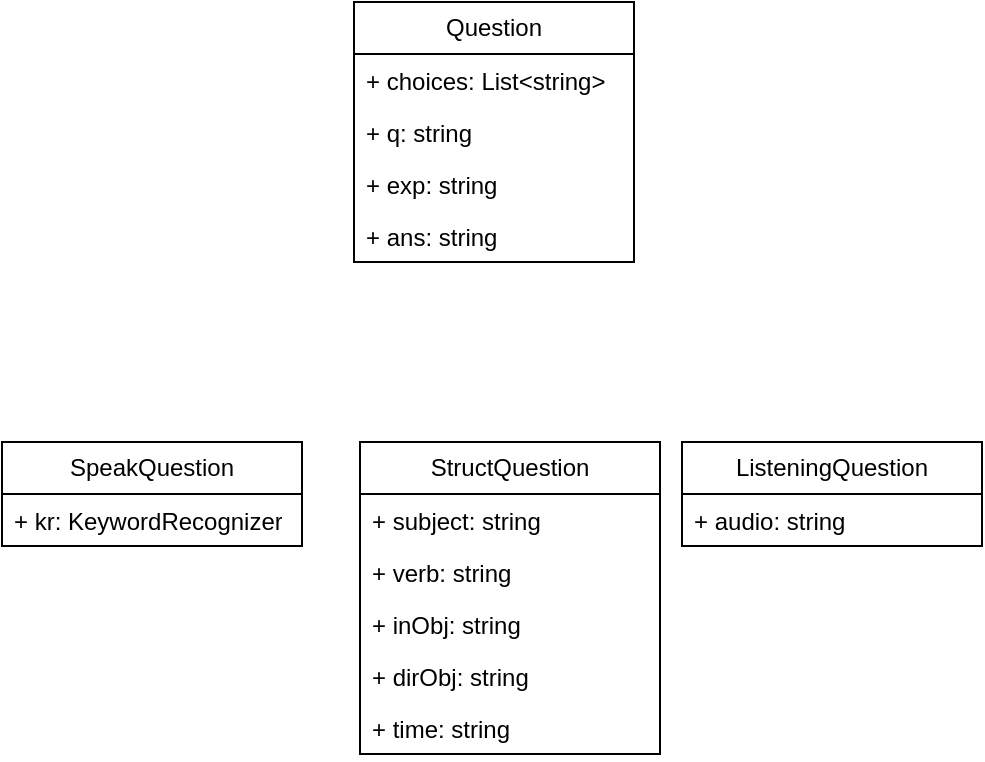 <mxfile version="21.1.7" type="github">
  <diagram id="C5RBs43oDa-KdzZeNtuy" name="Page-1">
    <mxGraphModel dx="1221" dy="676" grid="1" gridSize="10" guides="1" tooltips="1" connect="1" arrows="1" fold="1" page="1" pageScale="1" pageWidth="827" pageHeight="1169" math="0" shadow="0">
      <root>
        <mxCell id="WIyWlLk6GJQsqaUBKTNV-0" />
        <mxCell id="WIyWlLk6GJQsqaUBKTNV-1" parent="WIyWlLk6GJQsqaUBKTNV-0" />
        <mxCell id="jOgFCBt5m_QcUyOAuTih-1" value="Question" style="swimlane;fontStyle=0;childLayout=stackLayout;horizontal=1;startSize=26;fillColor=none;horizontalStack=0;resizeParent=1;resizeParentMax=0;resizeLast=0;collapsible=1;marginBottom=0;whiteSpace=wrap;html=1;" vertex="1" parent="WIyWlLk6GJQsqaUBKTNV-1">
          <mxGeometry x="276" y="220" width="140" height="130" as="geometry" />
        </mxCell>
        <mxCell id="jOgFCBt5m_QcUyOAuTih-2" value="+ choices: List&amp;lt;string&amp;gt;" style="text;strokeColor=none;fillColor=none;align=left;verticalAlign=top;spacingLeft=4;spacingRight=4;overflow=hidden;rotatable=0;points=[[0,0.5],[1,0.5]];portConstraint=eastwest;whiteSpace=wrap;html=1;" vertex="1" parent="jOgFCBt5m_QcUyOAuTih-1">
          <mxGeometry y="26" width="140" height="26" as="geometry" />
        </mxCell>
        <mxCell id="jOgFCBt5m_QcUyOAuTih-3" value="+ q: string" style="text;strokeColor=none;fillColor=none;align=left;verticalAlign=top;spacingLeft=4;spacingRight=4;overflow=hidden;rotatable=0;points=[[0,0.5],[1,0.5]];portConstraint=eastwest;whiteSpace=wrap;html=1;" vertex="1" parent="jOgFCBt5m_QcUyOAuTih-1">
          <mxGeometry y="52" width="140" height="26" as="geometry" />
        </mxCell>
        <mxCell id="jOgFCBt5m_QcUyOAuTih-4" value="+ exp: string" style="text;strokeColor=none;fillColor=none;align=left;verticalAlign=top;spacingLeft=4;spacingRight=4;overflow=hidden;rotatable=0;points=[[0,0.5],[1,0.5]];portConstraint=eastwest;whiteSpace=wrap;html=1;" vertex="1" parent="jOgFCBt5m_QcUyOAuTih-1">
          <mxGeometry y="78" width="140" height="26" as="geometry" />
        </mxCell>
        <mxCell id="jOgFCBt5m_QcUyOAuTih-5" value="+ ans: string" style="text;strokeColor=none;fillColor=none;align=left;verticalAlign=top;spacingLeft=4;spacingRight=4;overflow=hidden;rotatable=0;points=[[0,0.5],[1,0.5]];portConstraint=eastwest;whiteSpace=wrap;html=1;" vertex="1" parent="jOgFCBt5m_QcUyOAuTih-1">
          <mxGeometry y="104" width="140" height="26" as="geometry" />
        </mxCell>
        <mxCell id="jOgFCBt5m_QcUyOAuTih-6" value="SpeakQuestion" style="swimlane;fontStyle=0;childLayout=stackLayout;horizontal=1;startSize=26;fillColor=none;horizontalStack=0;resizeParent=1;resizeParentMax=0;resizeLast=0;collapsible=1;marginBottom=0;whiteSpace=wrap;html=1;" vertex="1" parent="WIyWlLk6GJQsqaUBKTNV-1">
          <mxGeometry x="100" y="440" width="150" height="52" as="geometry" />
        </mxCell>
        <mxCell id="jOgFCBt5m_QcUyOAuTih-7" value="+ kr: KeywordRecognizer" style="text;strokeColor=none;fillColor=none;align=left;verticalAlign=top;spacingLeft=4;spacingRight=4;overflow=hidden;rotatable=0;points=[[0,0.5],[1,0.5]];portConstraint=eastwest;whiteSpace=wrap;html=1;" vertex="1" parent="jOgFCBt5m_QcUyOAuTih-6">
          <mxGeometry y="26" width="150" height="26" as="geometry" />
        </mxCell>
        <mxCell id="jOgFCBt5m_QcUyOAuTih-10" value="StructQuestion" style="swimlane;fontStyle=0;childLayout=stackLayout;horizontal=1;startSize=26;fillColor=none;horizontalStack=0;resizeParent=1;resizeParentMax=0;resizeLast=0;collapsible=1;marginBottom=0;whiteSpace=wrap;html=1;" vertex="1" parent="WIyWlLk6GJQsqaUBKTNV-1">
          <mxGeometry x="279" y="440" width="150" height="156" as="geometry" />
        </mxCell>
        <mxCell id="jOgFCBt5m_QcUyOAuTih-11" value="+ subject: string" style="text;strokeColor=none;fillColor=none;align=left;verticalAlign=top;spacingLeft=4;spacingRight=4;overflow=hidden;rotatable=0;points=[[0,0.5],[1,0.5]];portConstraint=eastwest;whiteSpace=wrap;html=1;" vertex="1" parent="jOgFCBt5m_QcUyOAuTih-10">
          <mxGeometry y="26" width="150" height="26" as="geometry" />
        </mxCell>
        <mxCell id="jOgFCBt5m_QcUyOAuTih-14" value="+ verb: string" style="text;strokeColor=none;fillColor=none;align=left;verticalAlign=top;spacingLeft=4;spacingRight=4;overflow=hidden;rotatable=0;points=[[0,0.5],[1,0.5]];portConstraint=eastwest;whiteSpace=wrap;html=1;" vertex="1" parent="jOgFCBt5m_QcUyOAuTih-10">
          <mxGeometry y="52" width="150" height="26" as="geometry" />
        </mxCell>
        <mxCell id="jOgFCBt5m_QcUyOAuTih-15" value="+ inObj: string" style="text;strokeColor=none;fillColor=none;align=left;verticalAlign=top;spacingLeft=4;spacingRight=4;overflow=hidden;rotatable=0;points=[[0,0.5],[1,0.5]];portConstraint=eastwest;whiteSpace=wrap;html=1;" vertex="1" parent="jOgFCBt5m_QcUyOAuTih-10">
          <mxGeometry y="78" width="150" height="26" as="geometry" />
        </mxCell>
        <mxCell id="jOgFCBt5m_QcUyOAuTih-16" value="+ dirObj: string" style="text;strokeColor=none;fillColor=none;align=left;verticalAlign=top;spacingLeft=4;spacingRight=4;overflow=hidden;rotatable=0;points=[[0,0.5],[1,0.5]];portConstraint=eastwest;whiteSpace=wrap;html=1;" vertex="1" parent="jOgFCBt5m_QcUyOAuTih-10">
          <mxGeometry y="104" width="150" height="26" as="geometry" />
        </mxCell>
        <mxCell id="jOgFCBt5m_QcUyOAuTih-13" value="+ time: string" style="text;strokeColor=none;fillColor=none;align=left;verticalAlign=top;spacingLeft=4;spacingRight=4;overflow=hidden;rotatable=0;points=[[0,0.5],[1,0.5]];portConstraint=eastwest;whiteSpace=wrap;html=1;" vertex="1" parent="jOgFCBt5m_QcUyOAuTih-10">
          <mxGeometry y="130" width="150" height="26" as="geometry" />
        </mxCell>
        <mxCell id="jOgFCBt5m_QcUyOAuTih-17" value="ListeningQuestion" style="swimlane;fontStyle=0;childLayout=stackLayout;horizontal=1;startSize=26;fillColor=none;horizontalStack=0;resizeParent=1;resizeParentMax=0;resizeLast=0;collapsible=1;marginBottom=0;whiteSpace=wrap;html=1;" vertex="1" parent="WIyWlLk6GJQsqaUBKTNV-1">
          <mxGeometry x="440" y="440" width="150" height="52" as="geometry" />
        </mxCell>
        <mxCell id="jOgFCBt5m_QcUyOAuTih-18" value="+ audio: string" style="text;strokeColor=none;fillColor=none;align=left;verticalAlign=top;spacingLeft=4;spacingRight=4;overflow=hidden;rotatable=0;points=[[0,0.5],[1,0.5]];portConstraint=eastwest;whiteSpace=wrap;html=1;" vertex="1" parent="jOgFCBt5m_QcUyOAuTih-17">
          <mxGeometry y="26" width="150" height="26" as="geometry" />
        </mxCell>
      </root>
    </mxGraphModel>
  </diagram>
</mxfile>
